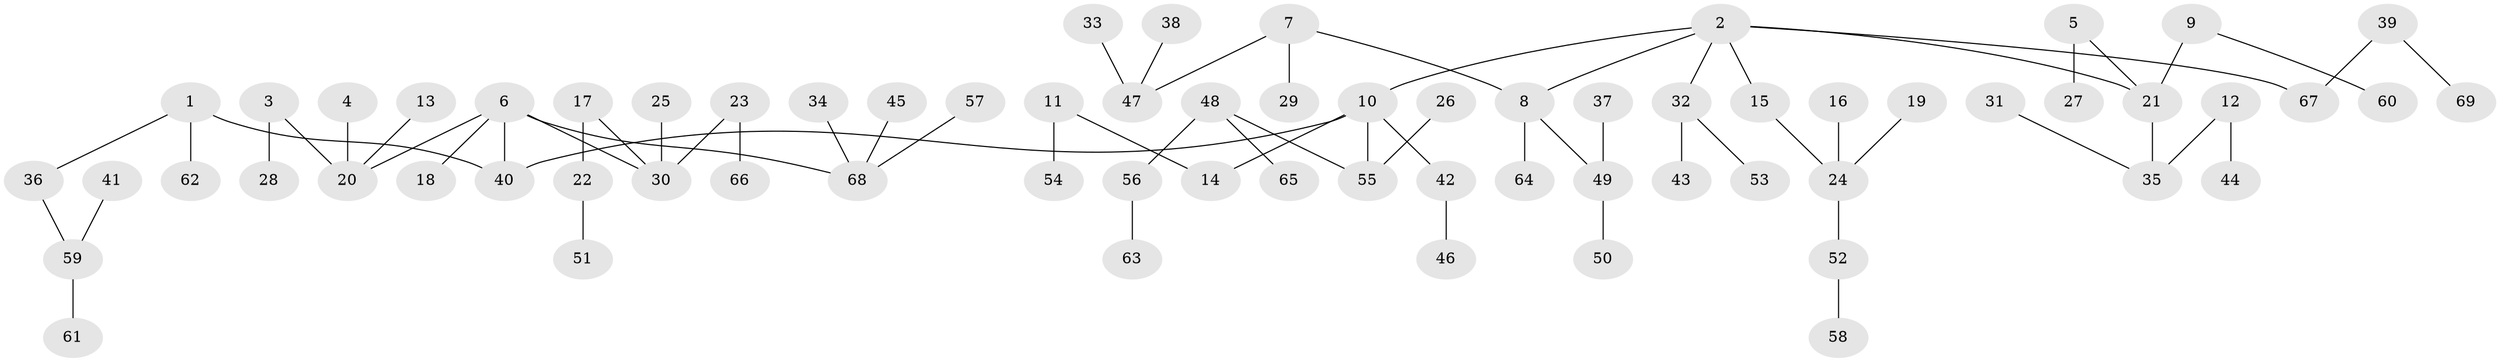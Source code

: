 // original degree distribution, {6: 0.028985507246376812, 4: 0.043478260869565216, 5: 0.06521739130434782, 3: 0.09420289855072464, 1: 0.5072463768115942, 2: 0.2608695652173913}
// Generated by graph-tools (version 1.1) at 2025/02/03/09/25 03:02:25]
// undirected, 69 vertices, 68 edges
graph export_dot {
graph [start="1"]
  node [color=gray90,style=filled];
  1;
  2;
  3;
  4;
  5;
  6;
  7;
  8;
  9;
  10;
  11;
  12;
  13;
  14;
  15;
  16;
  17;
  18;
  19;
  20;
  21;
  22;
  23;
  24;
  25;
  26;
  27;
  28;
  29;
  30;
  31;
  32;
  33;
  34;
  35;
  36;
  37;
  38;
  39;
  40;
  41;
  42;
  43;
  44;
  45;
  46;
  47;
  48;
  49;
  50;
  51;
  52;
  53;
  54;
  55;
  56;
  57;
  58;
  59;
  60;
  61;
  62;
  63;
  64;
  65;
  66;
  67;
  68;
  69;
  1 -- 36 [weight=1.0];
  1 -- 40 [weight=1.0];
  1 -- 62 [weight=1.0];
  2 -- 8 [weight=1.0];
  2 -- 10 [weight=1.0];
  2 -- 15 [weight=1.0];
  2 -- 21 [weight=1.0];
  2 -- 32 [weight=1.0];
  2 -- 67 [weight=1.0];
  3 -- 20 [weight=1.0];
  3 -- 28 [weight=1.0];
  4 -- 20 [weight=1.0];
  5 -- 21 [weight=1.0];
  5 -- 27 [weight=1.0];
  6 -- 18 [weight=1.0];
  6 -- 20 [weight=1.0];
  6 -- 30 [weight=1.0];
  6 -- 40 [weight=1.0];
  6 -- 68 [weight=1.0];
  7 -- 8 [weight=1.0];
  7 -- 29 [weight=1.0];
  7 -- 47 [weight=1.0];
  8 -- 49 [weight=1.0];
  8 -- 64 [weight=1.0];
  9 -- 21 [weight=1.0];
  9 -- 60 [weight=1.0];
  10 -- 14 [weight=1.0];
  10 -- 40 [weight=1.0];
  10 -- 42 [weight=1.0];
  10 -- 55 [weight=1.0];
  11 -- 14 [weight=1.0];
  11 -- 54 [weight=1.0];
  12 -- 35 [weight=1.0];
  12 -- 44 [weight=1.0];
  13 -- 20 [weight=1.0];
  15 -- 24 [weight=1.0];
  16 -- 24 [weight=1.0];
  17 -- 22 [weight=1.0];
  17 -- 30 [weight=1.0];
  19 -- 24 [weight=1.0];
  21 -- 35 [weight=1.0];
  22 -- 51 [weight=1.0];
  23 -- 30 [weight=1.0];
  23 -- 66 [weight=1.0];
  24 -- 52 [weight=1.0];
  25 -- 30 [weight=1.0];
  26 -- 55 [weight=1.0];
  31 -- 35 [weight=1.0];
  32 -- 43 [weight=1.0];
  32 -- 53 [weight=1.0];
  33 -- 47 [weight=1.0];
  34 -- 68 [weight=1.0];
  36 -- 59 [weight=1.0];
  37 -- 49 [weight=1.0];
  38 -- 47 [weight=1.0];
  39 -- 67 [weight=1.0];
  39 -- 69 [weight=1.0];
  41 -- 59 [weight=1.0];
  42 -- 46 [weight=1.0];
  45 -- 68 [weight=1.0];
  48 -- 55 [weight=1.0];
  48 -- 56 [weight=1.0];
  48 -- 65 [weight=1.0];
  49 -- 50 [weight=1.0];
  52 -- 58 [weight=1.0];
  56 -- 63 [weight=1.0];
  57 -- 68 [weight=1.0];
  59 -- 61 [weight=1.0];
}
